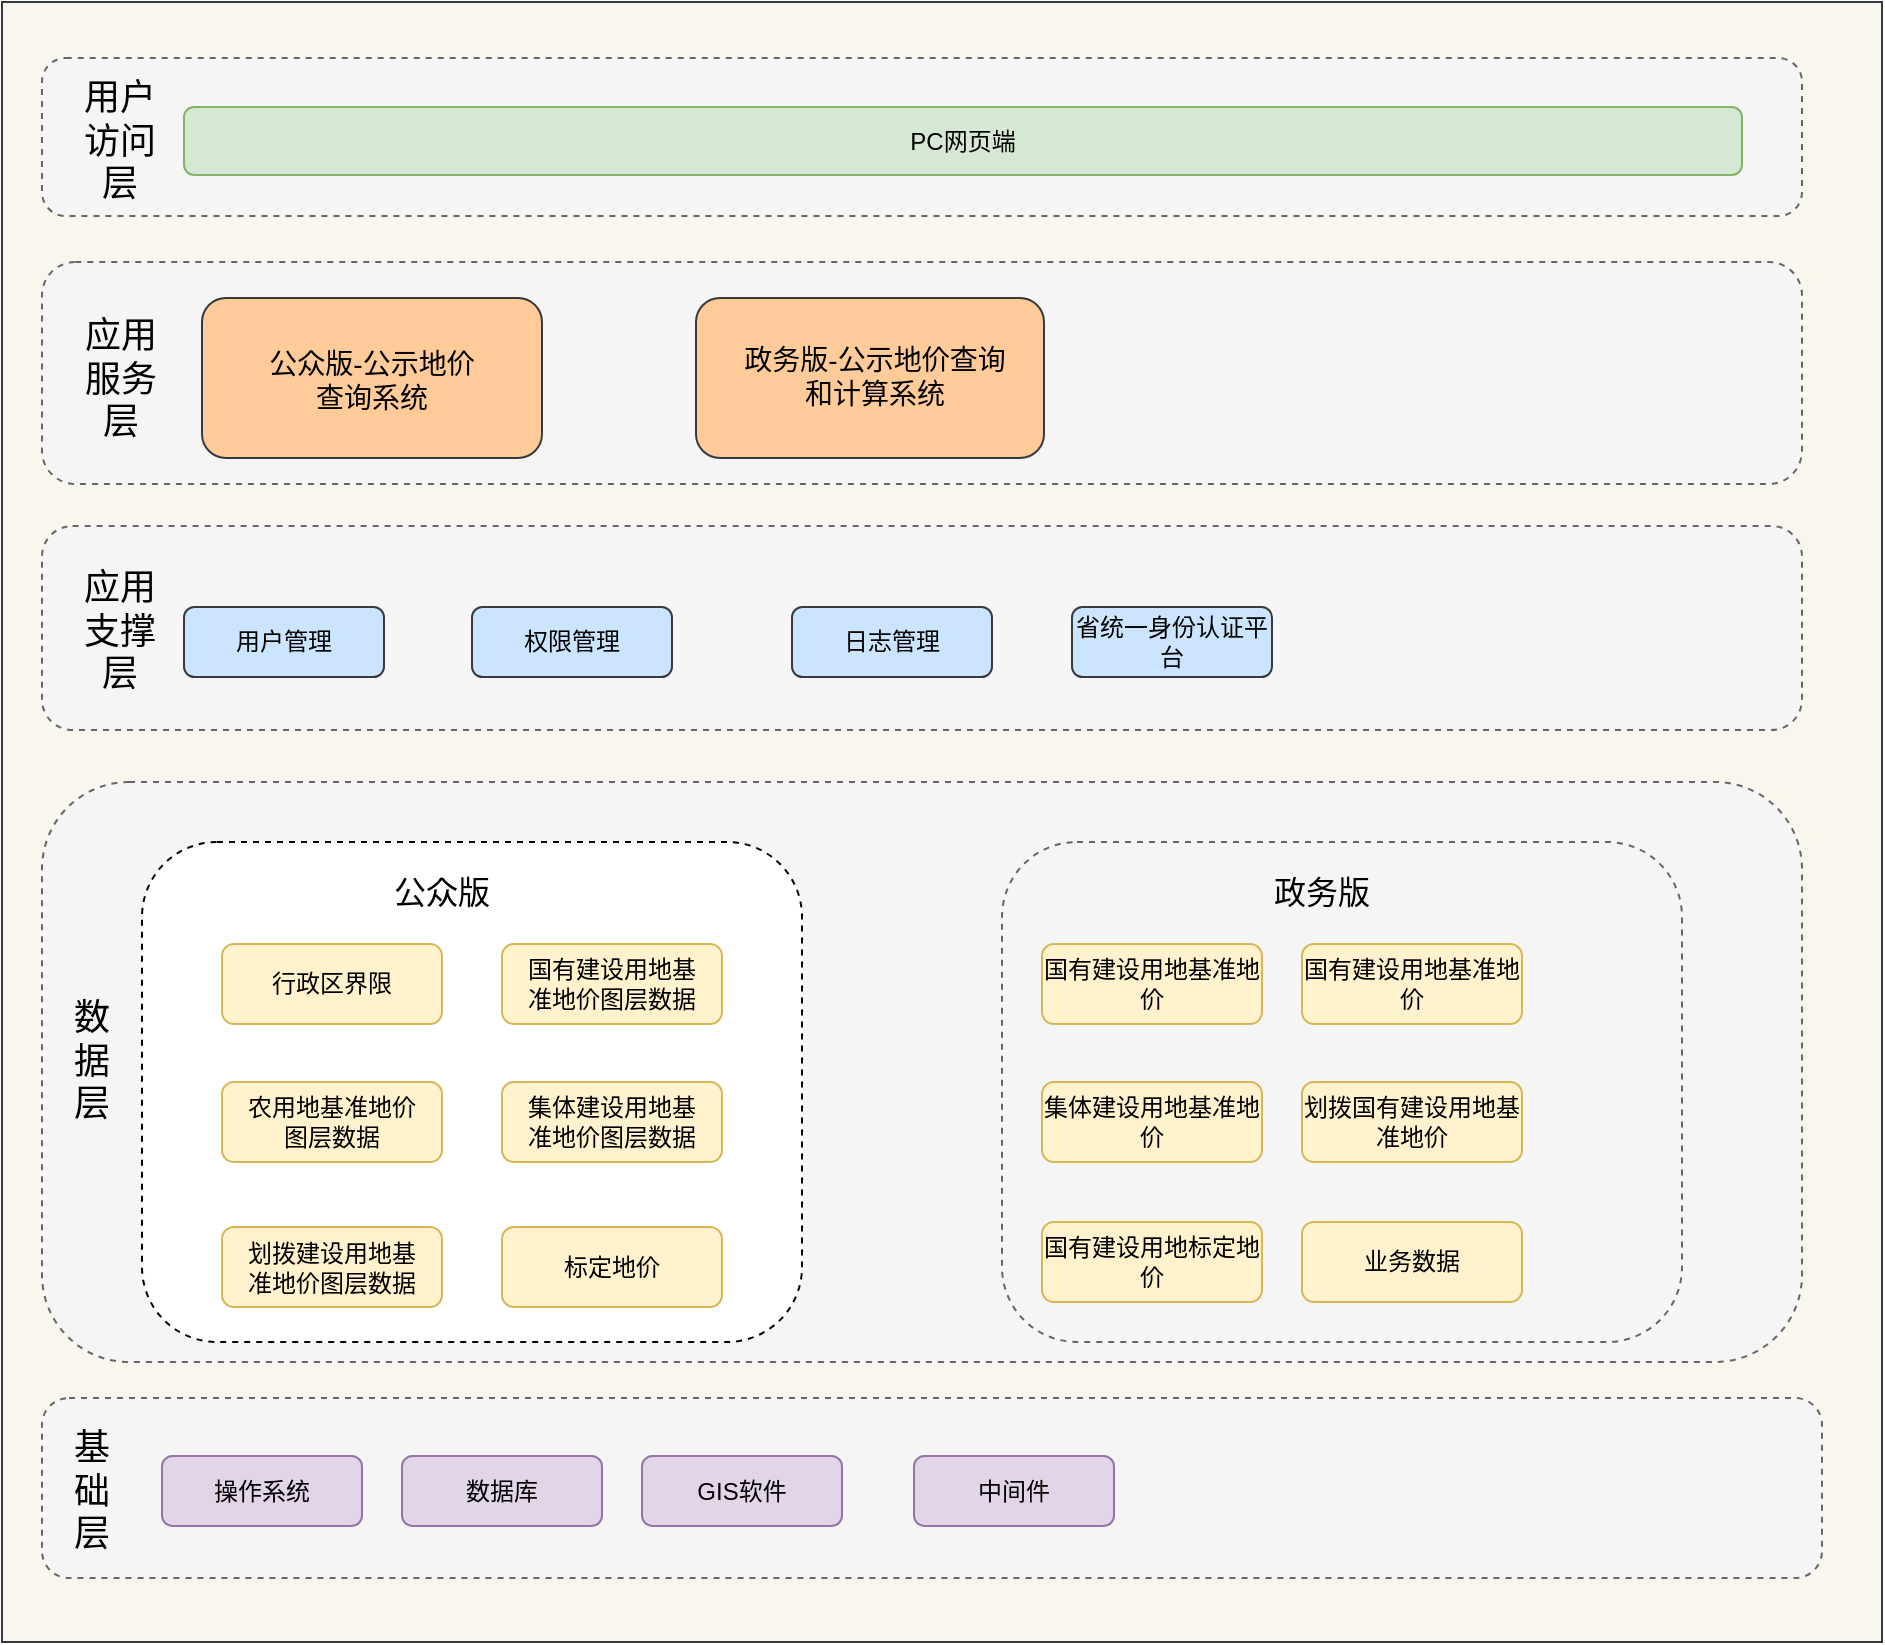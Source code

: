 <mxfile version="24.8.4">
  <diagram name="第 1 页" id="VRAyefaOYWG0ZOKPSktA">
    <mxGraphModel dx="1221" dy="1928" grid="1" gridSize="10" guides="1" tooltips="1" connect="1" arrows="1" fold="1" page="1" pageScale="1" pageWidth="827" pageHeight="1169" math="0" shadow="0">
      <root>
        <mxCell id="0" />
        <mxCell id="1" parent="0" />
        <mxCell id="alZPwjIxcubzBg9DuEkw-1" value="" style="rounded=0;whiteSpace=wrap;html=1;fillColor=#f9f7ed;strokeColor=#36393d;" parent="1" vertex="1">
          <mxGeometry x="120" y="-80" width="940" height="820" as="geometry" />
        </mxCell>
        <mxCell id="LtjLclCA32T5hcb9gz5Z-1" value="" style="rounded=1;whiteSpace=wrap;html=1;dashed=1;fillColor=#f5f5f5;fontColor=#333333;strokeColor=#666666;" vertex="1" parent="1">
          <mxGeometry x="140" y="618" width="890" height="90" as="geometry" />
        </mxCell>
        <mxCell id="LtjLclCA32T5hcb9gz5Z-2" value="基础层" style="text;html=1;align=center;verticalAlign=middle;whiteSpace=wrap;rounded=0;fontSize=18;fontStyle=0" vertex="1" parent="1">
          <mxGeometry x="150" y="625" width="30" height="79" as="geometry" />
        </mxCell>
        <mxCell id="LtjLclCA32T5hcb9gz5Z-3" value="操作系统" style="rounded=1;whiteSpace=wrap;html=1;fillColor=#e1d5e7;strokeColor=#9673a6;" vertex="1" parent="1">
          <mxGeometry x="200" y="647" width="100" height="35" as="geometry" />
        </mxCell>
        <mxCell id="LtjLclCA32T5hcb9gz5Z-4" value="数据库" style="rounded=1;whiteSpace=wrap;html=1;fillColor=#e1d5e7;strokeColor=#9673a6;" vertex="1" parent="1">
          <mxGeometry x="320" y="647" width="100" height="35" as="geometry" />
        </mxCell>
        <mxCell id="LtjLclCA32T5hcb9gz5Z-5" value="GIS软件" style="rounded=1;whiteSpace=wrap;html=1;fillColor=#e1d5e7;strokeColor=#9673a6;" vertex="1" parent="1">
          <mxGeometry x="440" y="647" width="100" height="35" as="geometry" />
        </mxCell>
        <mxCell id="LtjLclCA32T5hcb9gz5Z-6" value="中间件" style="rounded=1;whiteSpace=wrap;html=1;fillColor=#e1d5e7;strokeColor=#9673a6;" vertex="1" parent="1">
          <mxGeometry x="576" y="647" width="100" height="35" as="geometry" />
        </mxCell>
        <mxCell id="LtjLclCA32T5hcb9gz5Z-7" value="" style="rounded=1;whiteSpace=wrap;html=1;dashed=1;fillColor=#f5f5f5;fontColor=#333333;strokeColor=#666666;" vertex="1" parent="1">
          <mxGeometry x="140" y="310" width="880" height="290" as="geometry" />
        </mxCell>
        <mxCell id="LtjLclCA32T5hcb9gz5Z-8" value="数据层" style="text;html=1;align=center;verticalAlign=middle;whiteSpace=wrap;rounded=0;fontSize=18;fontStyle=0" vertex="1" parent="1">
          <mxGeometry x="150" y="410" width="30" height="79" as="geometry" />
        </mxCell>
        <mxCell id="LtjLclCA32T5hcb9gz5Z-10" value="" style="rounded=1;whiteSpace=wrap;html=1;dashed=1;" vertex="1" parent="1">
          <mxGeometry x="190" y="340" width="330" height="250" as="geometry" />
        </mxCell>
        <mxCell id="LtjLclCA32T5hcb9gz5Z-11" value="行政区界限" style="rounded=1;whiteSpace=wrap;html=1;fillColor=#fff2cc;strokeColor=#d6b656;" vertex="1" parent="1">
          <mxGeometry x="230" y="391" width="110" height="40" as="geometry" />
        </mxCell>
        <mxCell id="LtjLclCA32T5hcb9gz5Z-12" value="&lt;div&gt;国有建设用地基&lt;/div&gt;&lt;div&gt;准地价图层数据&lt;/div&gt;" style="rounded=1;whiteSpace=wrap;html=1;fillColor=#fff2cc;strokeColor=#d6b656;" vertex="1" parent="1">
          <mxGeometry x="370" y="391" width="110" height="40" as="geometry" />
        </mxCell>
        <mxCell id="LtjLclCA32T5hcb9gz5Z-13" value="&lt;div style=&quot;text-align: start;&quot;&gt;&lt;div&gt;集体建设用地基&lt;/div&gt;&lt;div&gt;准地价图层数据&lt;/div&gt;&lt;/div&gt;" style="rounded=1;whiteSpace=wrap;html=1;fillColor=#fff2cc;strokeColor=#d6b656;" vertex="1" parent="1">
          <mxGeometry x="370" y="460" width="110" height="40" as="geometry" />
        </mxCell>
        <mxCell id="LtjLclCA32T5hcb9gz5Z-14" value="农用地基准地价&#xa;图层数据" style="rounded=1;whiteSpace=wrap;html=1;fillColor=#fff2cc;strokeColor=#d6b656;" vertex="1" parent="1">
          <mxGeometry x="230" y="460" width="110" height="40" as="geometry" />
        </mxCell>
        <mxCell id="LtjLclCA32T5hcb9gz5Z-15" value="&lt;div&gt;划拨建设用地基&lt;/div&gt;&lt;div&gt;准地价图层数据&lt;/div&gt;" style="rounded=1;whiteSpace=wrap;html=1;fillColor=#fff2cc;strokeColor=#d6b656;" vertex="1" parent="1">
          <mxGeometry x="230" y="532.5" width="110" height="40" as="geometry" />
        </mxCell>
        <mxCell id="LtjLclCA32T5hcb9gz5Z-16" value="标定地价" style="rounded=1;whiteSpace=wrap;html=1;fillColor=#fff2cc;strokeColor=#d6b656;" vertex="1" parent="1">
          <mxGeometry x="370" y="532.5" width="110" height="40" as="geometry" />
        </mxCell>
        <mxCell id="LtjLclCA32T5hcb9gz5Z-17" value="" style="rounded=1;whiteSpace=wrap;html=1;dashed=1;fillColor=#f5f5f5;fontColor=#333333;strokeColor=#666666;" vertex="1" parent="1">
          <mxGeometry x="620" y="340" width="340" height="250" as="geometry" />
        </mxCell>
        <mxCell id="LtjLclCA32T5hcb9gz5Z-18" value="国有建设用地基准地价" style="rounded=1;whiteSpace=wrap;html=1;fillColor=#fff2cc;strokeColor=#d6b656;" vertex="1" parent="1">
          <mxGeometry x="640" y="391" width="110" height="40" as="geometry" />
        </mxCell>
        <mxCell id="LtjLclCA32T5hcb9gz5Z-19" value="国有建设用地基准地价" style="rounded=1;whiteSpace=wrap;html=1;fillColor=#fff2cc;strokeColor=#d6b656;" vertex="1" parent="1">
          <mxGeometry x="770" y="391" width="110" height="40" as="geometry" />
        </mxCell>
        <mxCell id="LtjLclCA32T5hcb9gz5Z-20" value="集体建设用地基准地价" style="rounded=1;whiteSpace=wrap;html=1;fillColor=#fff2cc;strokeColor=#d6b656;" vertex="1" parent="1">
          <mxGeometry x="640" y="460" width="110" height="40" as="geometry" />
        </mxCell>
        <mxCell id="LtjLclCA32T5hcb9gz5Z-21" value="划拨国有建设用地基准地价" style="rounded=1;whiteSpace=wrap;html=1;fillColor=#fff2cc;strokeColor=#d6b656;" vertex="1" parent="1">
          <mxGeometry x="770" y="460" width="110" height="40" as="geometry" />
        </mxCell>
        <mxCell id="LtjLclCA32T5hcb9gz5Z-22" value="国有建设用地标定地价" style="rounded=1;whiteSpace=wrap;html=1;fillColor=#fff2cc;strokeColor=#d6b656;" vertex="1" parent="1">
          <mxGeometry x="640" y="530" width="110" height="40" as="geometry" />
        </mxCell>
        <mxCell id="LtjLclCA32T5hcb9gz5Z-24" value="业务数据" style="rounded=1;whiteSpace=wrap;html=1;fillColor=#fff2cc;strokeColor=#d6b656;" vertex="1" parent="1">
          <mxGeometry x="770" y="530" width="110" height="40" as="geometry" />
        </mxCell>
        <mxCell id="LtjLclCA32T5hcb9gz5Z-25" value="公众版" style="text;html=1;align=center;verticalAlign=middle;whiteSpace=wrap;rounded=0;fontSize=16;" vertex="1" parent="1">
          <mxGeometry x="310" y="350" width="60" height="30" as="geometry" />
        </mxCell>
        <mxCell id="LtjLclCA32T5hcb9gz5Z-26" value="政务版" style="text;html=1;align=center;verticalAlign=middle;whiteSpace=wrap;rounded=0;fontSize=16;" vertex="1" parent="1">
          <mxGeometry x="750" y="350" width="60" height="30" as="geometry" />
        </mxCell>
        <mxCell id="LtjLclCA32T5hcb9gz5Z-27" value="" style="rounded=1;whiteSpace=wrap;html=1;dashed=1;fillColor=#f5f5f5;fontColor=#333333;strokeColor=#666666;" vertex="1" parent="1">
          <mxGeometry x="140" y="182" width="880" height="102" as="geometry" />
        </mxCell>
        <mxCell id="LtjLclCA32T5hcb9gz5Z-28" value="应用&lt;span style=&quot;background-color: initial;&quot;&gt;支&lt;/span&gt;&lt;span style=&quot;background-color: initial;&quot;&gt;撑层&lt;/span&gt;" style="text;html=1;align=center;verticalAlign=middle;whiteSpace=wrap;rounded=0;fontSize=18;fontStyle=0" vertex="1" parent="1">
          <mxGeometry x="154" y="197" width="50" height="76" as="geometry" />
        </mxCell>
        <mxCell id="LtjLclCA32T5hcb9gz5Z-30" value="用户管理" style="rounded=1;whiteSpace=wrap;html=1;fillColor=#cce5ff;strokeColor=#36393d;" vertex="1" parent="1">
          <mxGeometry x="211" y="222.5" width="100" height="35" as="geometry" />
        </mxCell>
        <mxCell id="LtjLclCA32T5hcb9gz5Z-31" value="权限管理" style="rounded=1;whiteSpace=wrap;html=1;fillColor=#cce5ff;strokeColor=#36393d;" vertex="1" parent="1">
          <mxGeometry x="355" y="222.5" width="100" height="35" as="geometry" />
        </mxCell>
        <mxCell id="LtjLclCA32T5hcb9gz5Z-32" value="日志管理" style="rounded=1;whiteSpace=wrap;html=1;fillColor=#cce5ff;strokeColor=#36393d;" vertex="1" parent="1">
          <mxGeometry x="515" y="222.5" width="100" height="35" as="geometry" />
        </mxCell>
        <mxCell id="LtjLclCA32T5hcb9gz5Z-33" value="省统一身份认证平台" style="rounded=1;whiteSpace=wrap;html=1;fillColor=#cce5ff;strokeColor=#36393d;" vertex="1" parent="1">
          <mxGeometry x="655" y="222.5" width="100" height="35" as="geometry" />
        </mxCell>
        <mxCell id="LtjLclCA32T5hcb9gz5Z-34" value="" style="rounded=1;whiteSpace=wrap;html=1;dashed=1;fillColor=#f5f5f5;fontColor=#333333;strokeColor=#666666;" vertex="1" parent="1">
          <mxGeometry x="140" y="50" width="880" height="111" as="geometry" />
        </mxCell>
        <mxCell id="LtjLclCA32T5hcb9gz5Z-35" value="应用服务层" style="text;html=1;align=center;verticalAlign=middle;whiteSpace=wrap;rounded=0;fontSize=18;fontStyle=0" vertex="1" parent="1">
          <mxGeometry x="157.5" y="64" width="42.5" height="90" as="geometry" />
        </mxCell>
        <mxCell id="LtjLclCA32T5hcb9gz5Z-36" value="" style="rounded=1;whiteSpace=wrap;html=1;fillColor=#ffcc99;strokeColor=#36393d;" vertex="1" parent="1">
          <mxGeometry x="220" y="68" width="170" height="80" as="geometry" />
        </mxCell>
        <mxCell id="LtjLclCA32T5hcb9gz5Z-37" value="公众版-公示地价&lt;br style=&quot;font-size: 14px;&quot;&gt;查询系统" style="text;html=1;align=center;verticalAlign=middle;whiteSpace=wrap;rounded=0;fontSize=14;" vertex="1" parent="1">
          <mxGeometry x="225" y="94" width="160" height="30" as="geometry" />
        </mxCell>
        <mxCell id="LtjLclCA32T5hcb9gz5Z-38" value="" style="rounded=1;whiteSpace=wrap;html=1;fillColor=#ffcc99;strokeColor=#36393d;" vertex="1" parent="1">
          <mxGeometry x="467" y="68" width="174" height="80" as="geometry" />
        </mxCell>
        <mxCell id="LtjLclCA32T5hcb9gz5Z-39" value="政务版-公示地价查询&lt;br style=&quot;font-size: 14px;&quot;&gt;和计算系统" style="text;html=1;align=center;verticalAlign=middle;whiteSpace=wrap;rounded=0;fontSize=14;" vertex="1" parent="1">
          <mxGeometry x="467.5" y="92" width="177" height="30" as="geometry" />
        </mxCell>
        <mxCell id="LtjLclCA32T5hcb9gz5Z-40" value="" style="rounded=1;whiteSpace=wrap;html=1;dashed=1;fillColor=#f5f5f5;fontColor=#333333;strokeColor=#666666;" vertex="1" parent="1">
          <mxGeometry x="140" y="-52" width="880" height="79" as="geometry" />
        </mxCell>
        <mxCell id="LtjLclCA32T5hcb9gz5Z-41" value="用户访问层" style="text;html=1;align=center;verticalAlign=middle;whiteSpace=wrap;rounded=0;fontSize=18;fontStyle=0" vertex="1" parent="1">
          <mxGeometry x="158.75" y="-45" width="40" height="69" as="geometry" />
        </mxCell>
        <mxCell id="LtjLclCA32T5hcb9gz5Z-43" value="PC网页端" style="rounded=1;whiteSpace=wrap;html=1;fillColor=#d5e8d4;strokeColor=#82b366;" vertex="1" parent="1">
          <mxGeometry x="211" y="-27.5" width="779" height="34" as="geometry" />
        </mxCell>
      </root>
    </mxGraphModel>
  </diagram>
</mxfile>
